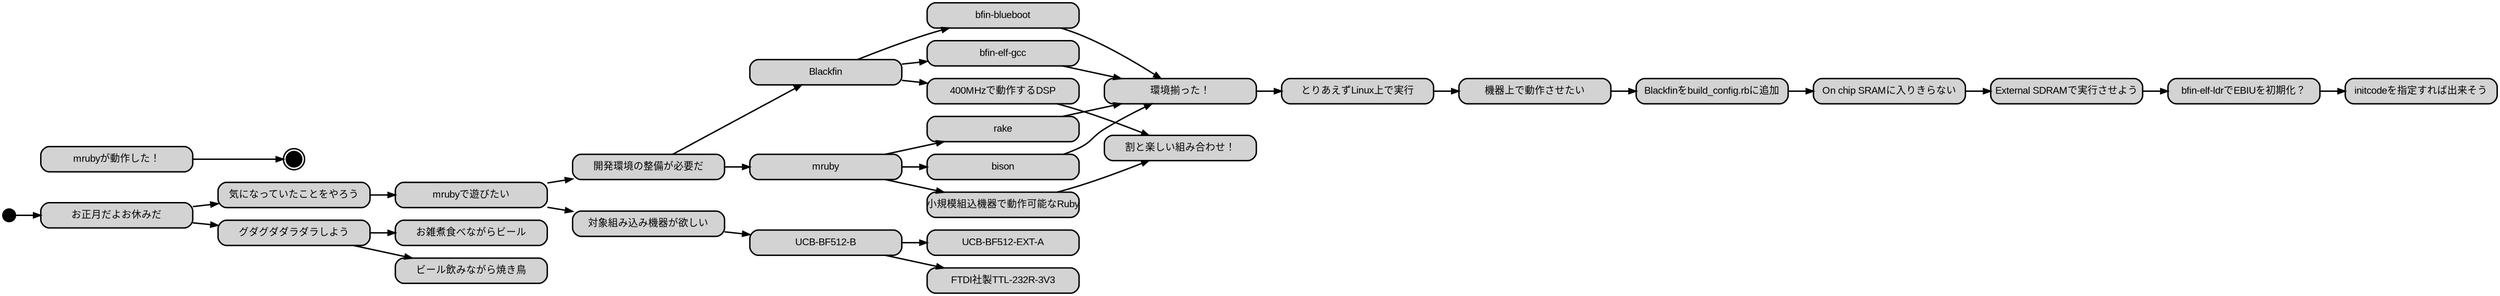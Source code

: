 digraph MindMap
{

  rankdir=LR;
  size="32,16";
  concentrate=true;

  node                          [style="rounded,filled,bold", shape=box, fixedsize=true, width=3.0, fontname="Arial"];
  Init                          [fillcolor=black, shape=circle, label="", width=0.25];
  Fini                          [fillcolor=black, shape=doublecircle, label="", width=0.3];

  {
    rank=source; Init;
  }

  {
    rank=same; "mruby"; "Blackfin";
  }

  {
    rank=destination; Fini;
  }

  edge                                                                      [style=bold, fontname="Arial", weight=100   ];
  Init                              ->  "お正月だよお休みだ"                [label=""                                   ];
  "お正月だよお休みだ"              ->  "気になっていたことをやろう"        [label=""                                   ];
  "お正月だよお休みだ"              ->  "グダグダダラダラしよう"            [label=""                                   ];
  "グダグダダラダラしよう"          ->  "ビール飲みながら焼き鳥"            [label=""                                   ];
  "グダグダダラダラしよう"          ->  "お雑煮食べながらビール"            [label=""                                   ];
  "気になっていたことをやろう"      ->  "mrubyで遊びたい"                   [label=""                                   ];
  "mrubyで遊びたい"                 ->  "開発環境の整備が必要だ"            [label=""                                   ];
  "開発環境の整備が必要だ"          ->  "mruby"                             [label=""                                   ];
  "開発環境の整備が必要だ"          ->  "Blackfin"                          [label=""                                   ];
  "mruby"                           ->  "bison"                             [label=""                                   ];
  "mruby"                           ->  "rake"                              [label=""                                   ];
  "Blackfin"                        ->  "bfin-elf-gcc"                      [label=""                                   ];
  "Blackfin"                        ->  "bfin-blueboot"                     [label=""                                   ];
  "mrubyで遊びたい"                 ->  "対象組み込み機器が欲しい"          [label=""                                   ];
  "対象組み込み機器が欲しい"        ->  "UCB-BF512-B"                       [label=""                                   ];
  "UCB-BF512-B"                     ->  "UCB-BF512-EXT-A"                   [label=""                                   ];
  "UCB-BF512-B"                     ->  "FTDI社製TTL-232R-3V3"              [label=""                                   ];
  "Blackfin"                        ->  "400MHzで動作するDSP"               [label=""                                   ];
  "mruby"                           ->  "小規模組込機器で動作可能なRuby"    [label=""                                   ];
  "小規模組込機器で動作可能なRuby"  ->  "割と楽しい組み合わせ！"            [label=""                                   ];
  "400MHzで動作するDSP"             ->  "割と楽しい組み合わせ！"            [label=""                                   ];
  "bison"                           ->  "環境揃った！"                      [label=""                                   ];
  "rake"                            ->  "環境揃った！"                      [label=""                                   ];
  "bfin-elf-gcc"                    ->  "環境揃った！"                      [label=""                                   ];
  "bfin-blueboot"                   ->  "環境揃った！"                      [label=""                                   ];
  "環境揃った！"                    ->  "とりあえずLinux上で実行"           [label=""                                   ];
  "とりあえずLinux上で実行"         ->  "機器上で動作させたい"              [label=""                                   ];
  "機器上で動作させたい"            ->  "Blackfinをbuild_config.rbに追加"   [label=""                                   ];
  "Blackfinをbuild_config.rbに追加" ->  "On chip SRAMに入りきらない"        [label=""                                   ];
  "On chip SRAMに入りきらない"      ->  "External SDRAMで実行させよう"      [label=""                                   ];
  "External SDRAMで実行させよう"    ->  "bfin-elf-ldrでEBIUを初期化？"      [label=""                                   ];
  "bfin-elf-ldrでEBIUを初期化？"    ->  "initcodeを指定すれば出来そう"      [label=""                                   ];

  "mrubyが動作した！"               ->  Fini                                [label=""                                   ];

  edge                                                                      [color="#aaaaaa", weight=1                  ];

}

